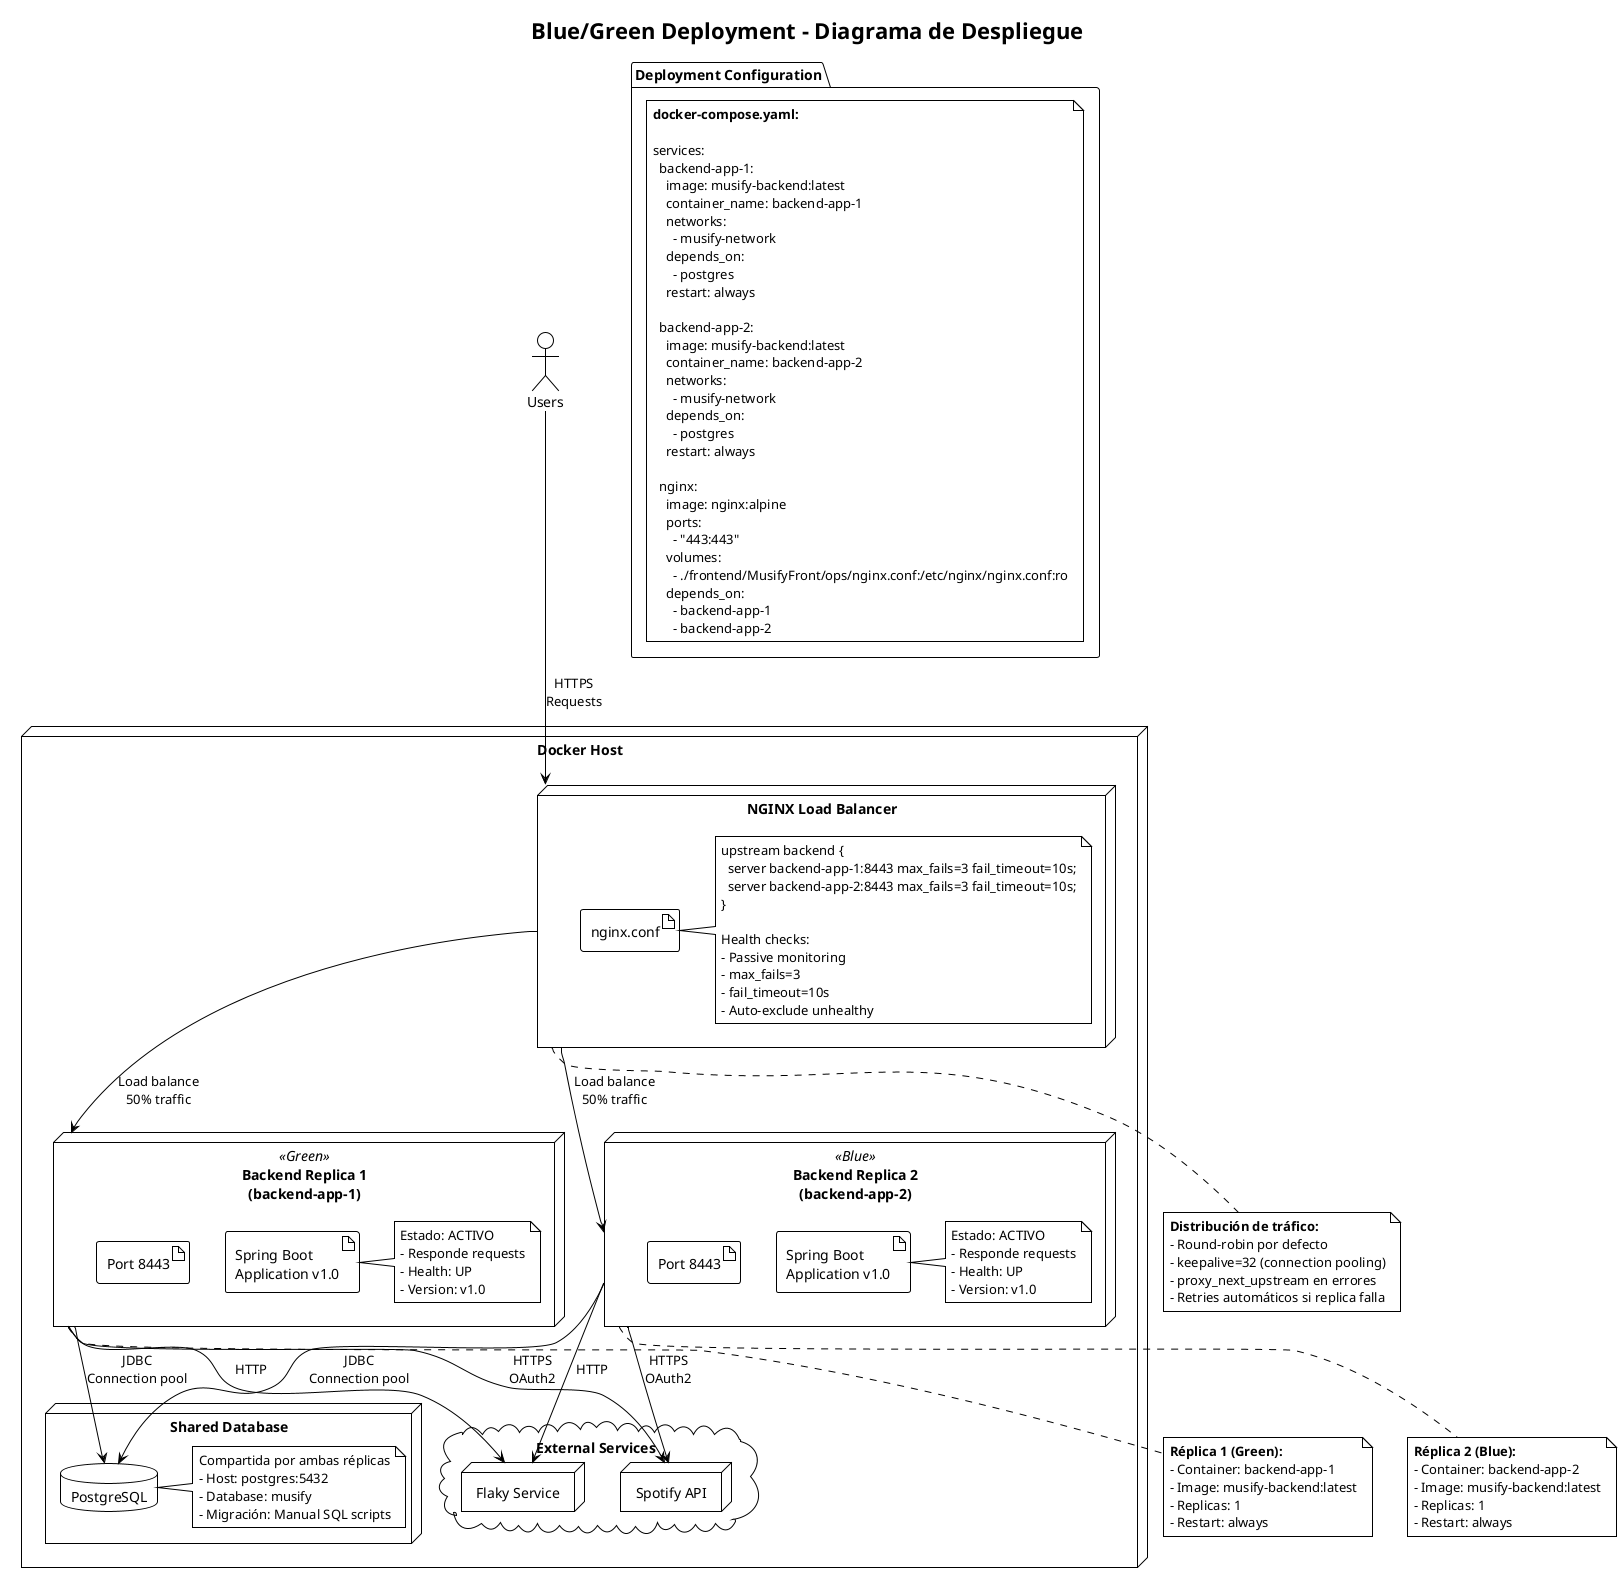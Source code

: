 @startuml blue-green-deployment
!theme plain
title Blue/Green Deployment - Diagrama de Despliegue

node "Docker Host" {
  
  node "NGINX Load Balancer" as NGINX {
    artifact "nginx.conf" as NginxConf
    
    note right of NginxConf
      upstream backend {
        server backend-app-1:8443 max_fails=3 fail_timeout=10s;
        server backend-app-2:8443 max_fails=3 fail_timeout=10s;
      }
      
      Health checks:
      - Passive monitoring
      - max_fails=3
      - fail_timeout=10s
      - Auto-exclude unhealthy
    end note
  }
  
  node "Backend Replica 1\n(backend-app-1)" as Backend1 <<Green>> {
    artifact "Spring Boot\nApplication v1.0" as App1
    artifact "Port 8443" as Port1
    
    note right of App1
      Estado: ACTIVO
      - Responde requests
      - Health: UP
      - Version: v1.0
    end note
  }
  
  node "Backend Replica 2\n(backend-app-2)" as Backend2 <<Blue>> {
    artifact "Spring Boot\nApplication v1.0" as App2
    artifact "Port 8443" as Port2
    
    note right of App2
      Estado: ACTIVO
      - Responde requests
      - Health: UP
      - Version: v1.0
    end note
  }
  
  node "Shared Database" as DBNode {
    database "PostgreSQL" as DB
    
    note right of DB
      Compartida por ambas réplicas
      - Host: postgres:5432
      - Database: musify
      - Migración: Manual SQL scripts
    end note
  }
  
  cloud "External Services" {
    node "Flaky Service" as FlakyService
    node "Spotify API" as SpotifyAPI
  }
}

actor "Users" as Users

Users --> NGINX: HTTPS\nRequests

NGINX -down-> Backend1: Load balance\n50% traffic
NGINX -down-> Backend2: Load balance\n50% traffic

Backend1 --> DB: JDBC\nConnection pool
Backend2 --> DB: JDBC\nConnection pool

Backend1 --> FlakyService: HTTP
Backend2 --> FlakyService: HTTP

Backend1 --> SpotifyAPI: HTTPS\nOAuth2
Backend2 --> SpotifyAPI: HTTPS\nOAuth2

note bottom of NGINX
  **Distribución de tráfico:**
  - Round-robin por defecto
  - keepalive=32 (connection pooling)
  - proxy_next_upstream en errores
  - Retries automáticos si replica falla
end note

note bottom of Backend1
  **Réplica 1 (Green):**
  - Container: backend-app-1
  - Image: musify-backend:latest
  - Replicas: 1
  - Restart: always
end note

note bottom of Backend2
  **Réplica 2 (Blue):**
  - Container: backend-app-2
  - Image: musify-backend:latest
  - Replicas: 1
  - Restart: always
end note

package "Deployment Configuration" {
  note as DeployNote
    **docker-compose.yaml:**
    
    services:
      backend-app-1:
        image: musify-backend:latest
        container_name: backend-app-1
        networks:
          - musify-network
        depends_on:
          - postgres
        restart: always
      
      backend-app-2:
        image: musify-backend:latest
        container_name: backend-app-2
        networks:
          - musify-network
        depends_on:
          - postgres
        restart: always
      
      nginx:
        image: nginx:alpine
        ports:
          - "443:443"
        volumes:
          - ./frontend/MusifyFront/ops/nginx.conf:/etc/nginx/nginx.conf:ro
        depends_on:
          - backend-app-1
          - backend-app-2
  end note
}

@enduml
